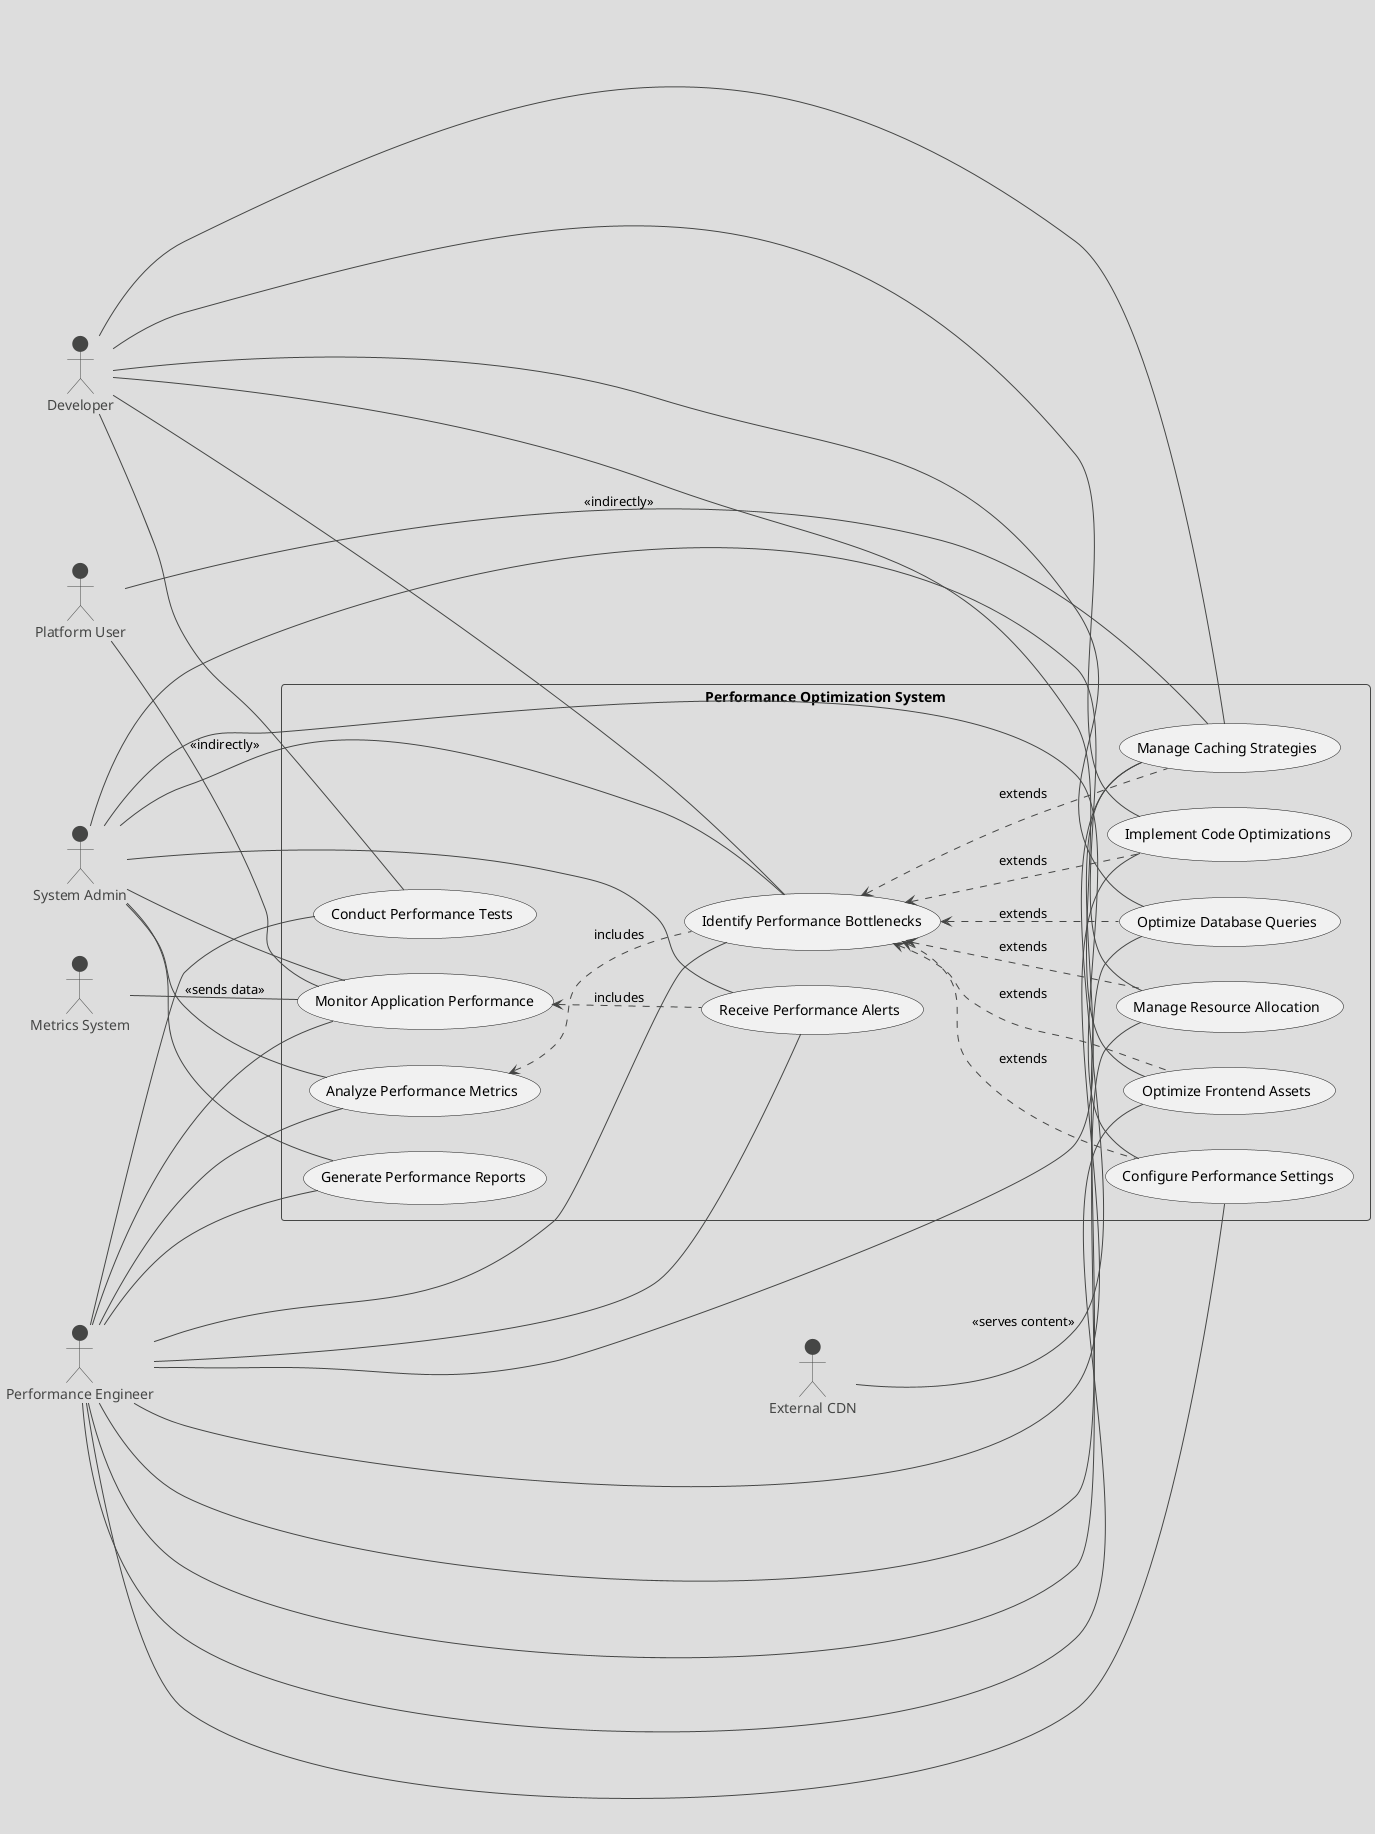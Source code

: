 @startuml
!theme toy

left to right direction

actor "Platform User" as User
actor "System Admin" as Admin
actor "Developer" as Dev
actor "Performance Engineer" as PerfEng
actor "Metrics System" as MetricsSys
actor "External CDN" as CDN

rectangle "Performance Optimization System" {
  usecase "Monitor Application Performance" as UC1
  usecase "Analyze Performance Metrics" as UC2
  usecase "Identify Performance Bottlenecks" as UC3
  usecase "Implement Code Optimizations" as UC4
  usecase "Optimize Database Queries" as UC5
  usecase "Manage Caching Strategies" as UC6
  usecase "Manage Resource Allocation" as UC7
  usecase "Receive Performance Alerts" as UC8
  usecase "Generate Performance Reports" as UC9
  usecase "Conduct Performance Tests" as UC10
  usecase "Optimize Frontend Assets" as UC11
  usecase "Configure Performance Settings" as UC12
}

User -- UC1 : <<indirectly>>
User -- UC6 : <<indirectly>>

Admin -- UC1
Admin -- UC2
Admin -- UC3
Admin -- UC7
Admin -- UC8
Admin -- UC9
Admin -- UC12

Dev -- UC3
Dev -- UC4
Dev -- UC5
Dev -- UC6
Dev -- UC10
Dev -- UC11

PerfEng -- UC1
PerfEng -- UC2
PerfEng -- UC3
PerfEng -- UC4
PerfEng -- UC5
PerfEng -- UC6
PerfEng -- UC7
PerfEng -- UC8
PerfEng -- UC9
PerfEng -- UC10
PerfEng -- UC11
PerfEng -- UC12

MetricsSys -- UC1 : <<sends data>>
CDN -- UC6 : <<serves content>>

UC1 <.. UC8 : includes
UC2 <.. UC3 : includes
UC3 <.. UC4 : extends
UC3 <.. UC5 : extends
UC3 <.. UC6 : extends
UC3 <.. UC7 : extends
UC3 <.. UC11 : extends
UC3 <.. UC12 : extends

@enduml